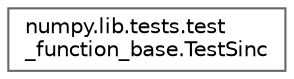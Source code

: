 digraph "Graphical Class Hierarchy"
{
 // LATEX_PDF_SIZE
  bgcolor="transparent";
  edge [fontname=Helvetica,fontsize=10,labelfontname=Helvetica,labelfontsize=10];
  node [fontname=Helvetica,fontsize=10,shape=box,height=0.2,width=0.4];
  rankdir="LR";
  Node0 [id="Node000000",label="numpy.lib.tests.test\l_function_base.TestSinc",height=0.2,width=0.4,color="grey40", fillcolor="white", style="filled",URL="$d4/d8c/classnumpy_1_1lib_1_1tests_1_1test__function__base_1_1TestSinc.html",tooltip=" "];
}
